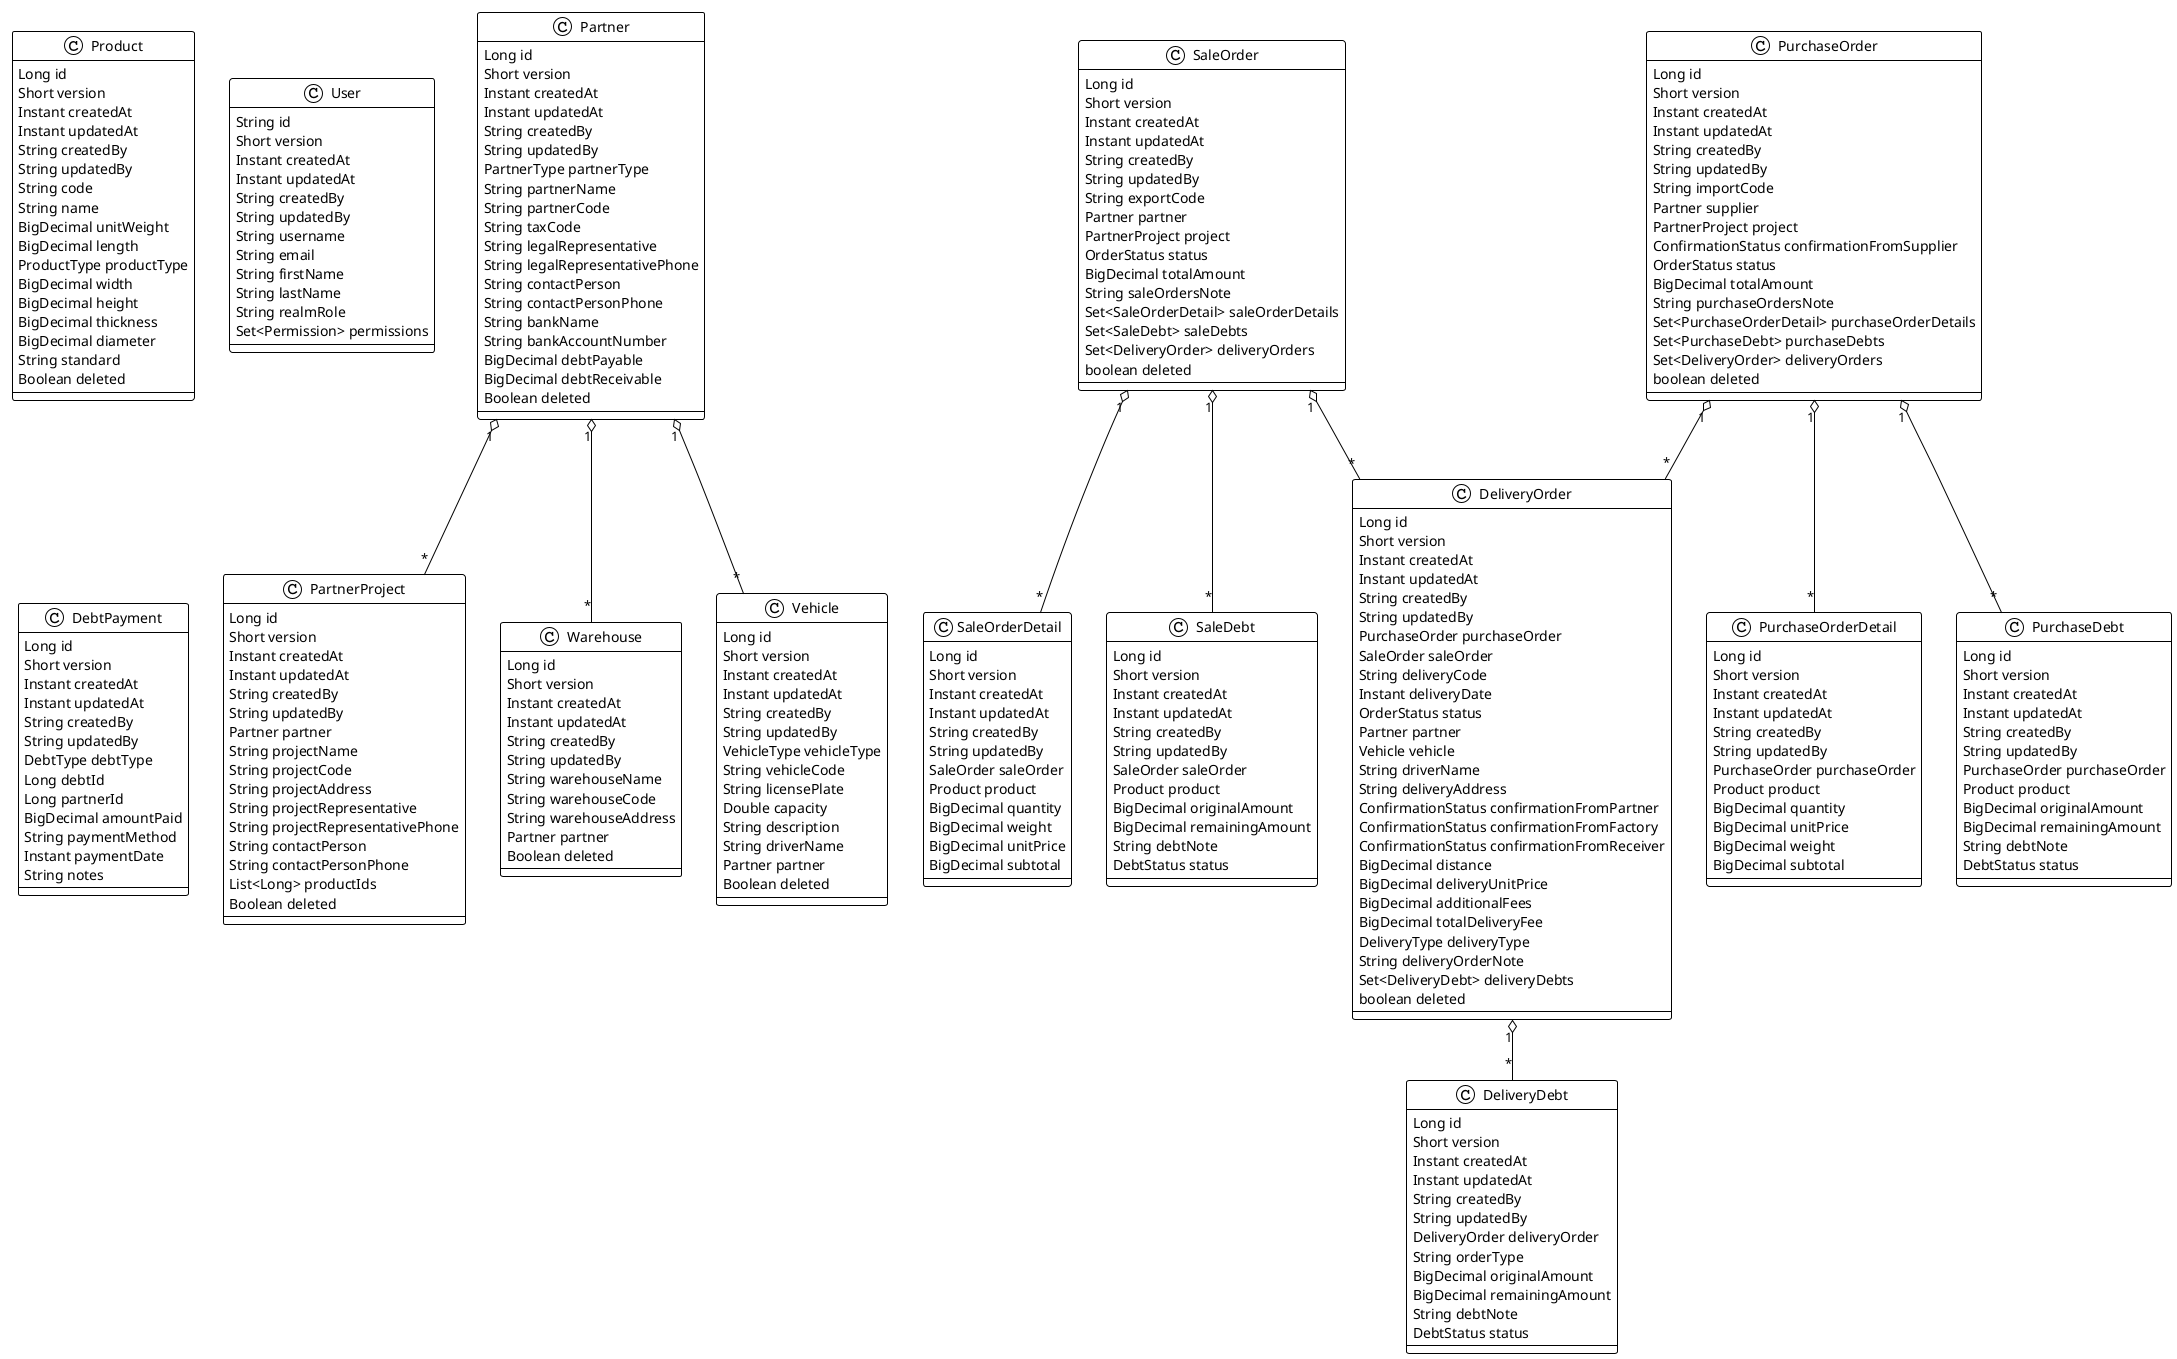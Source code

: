@startuml
!theme plain

' ==== PRODUCT ====
class Product {
  Long id
  Short version
  Instant createdAt
  Instant updatedAt
  String createdBy
  String updatedBy
  String code
  String name
  BigDecimal unitWeight
  BigDecimal length
  ProductType productType
  BigDecimal width
  BigDecimal height
  BigDecimal thickness
  BigDecimal diameter
  String standard
  Boolean deleted
}

' ==== PARTNER ====
class Partner {
  Long id
  Short version
  Instant createdAt
  Instant updatedAt
  String createdBy
  String updatedBy
  PartnerType partnerType
  String partnerName
  String partnerCode
  String taxCode
  String legalRepresentative
  String legalRepresentativePhone
  String contactPerson
  String contactPersonPhone
  String bankName
  String bankAccountNumber
  BigDecimal debtPayable
  BigDecimal debtReceivable
  Boolean deleted
}

class PartnerProject {
  Long id
  Short version
  Instant createdAt
  Instant updatedAt
  String createdBy
  String updatedBy
  Partner partner
  String projectName
  String projectCode
  String projectAddress
  String projectRepresentative
  String projectRepresentativePhone
  String contactPerson
  String contactPersonPhone
  List<Long> productIds
  Boolean deleted
}
Partner "1" o-- "*" PartnerProject

class Warehouse {
  Long id
  Short version
  Instant createdAt
  Instant updatedAt
  String createdBy
  String updatedBy
  String warehouseName
  String warehouseCode
  String warehouseAddress
  Partner partner
  Boolean deleted
}
Partner "1" o-- "*" Warehouse

class Vehicle {
  Long id
  Short version
  Instant createdAt
  Instant updatedAt
  String createdBy
  String updatedBy
  VehicleType vehicleType
  String vehicleCode
  String licensePlate
  Double capacity
  String description
  String driverName
  Partner partner
  Boolean deleted
}
Partner "1" o-- "*" Vehicle

' ==== USER ====
class User {
  String id
  Short version
  Instant createdAt
  Instant updatedAt
  String createdBy
  String updatedBy
  String username
  String email
  String firstName
  String lastName
  String realmRole
  Set<Permission> permissions
}

' ==== SALE ORDER ====
class SaleOrder {
  Long id
  Short version
  Instant createdAt
  Instant updatedAt
  String createdBy
  String updatedBy
  String exportCode
  Partner partner
  PartnerProject project
  OrderStatus status
  BigDecimal totalAmount
  String saleOrdersNote
  Set<SaleOrderDetail> saleOrderDetails
  Set<SaleDebt> saleDebts
  Set<DeliveryOrder> deliveryOrders
  boolean deleted
}

class SaleOrderDetail {
  Long id
  Short version
  Instant createdAt
  Instant updatedAt
  String createdBy
  String updatedBy
  SaleOrder saleOrder
  Product product
  BigDecimal quantity
  BigDecimal weight
  BigDecimal unitPrice
  BigDecimal subtotal
}
SaleOrder "1" o-- "*" SaleOrderDetail

class SaleDebt {
  Long id
  Short version
  Instant createdAt
  Instant updatedAt
  String createdBy
  String updatedBy
  SaleOrder saleOrder
  Product product
  BigDecimal originalAmount
  BigDecimal remainingAmount
  String debtNote
  DebtStatus status
}
SaleOrder "1" o-- "*" SaleDebt

SaleOrder "1" o-- "*" DeliveryOrder

' ==== PURCHASE ORDER ====
class PurchaseOrder {
  Long id
  Short version
  Instant createdAt
  Instant updatedAt
  String createdBy
  String updatedBy
  String importCode
  Partner supplier
  PartnerProject project
  ConfirmationStatus confirmationFromSupplier
  OrderStatus status
  BigDecimal totalAmount
  String purchaseOrdersNote
  Set<PurchaseOrderDetail> purchaseOrderDetails
  Set<PurchaseDebt> purchaseDebts
  Set<DeliveryOrder> deliveryOrders
  boolean deleted
}

class PurchaseOrderDetail {
  Long id
  Short version
  Instant createdAt
  Instant updatedAt
  String createdBy
  String updatedBy
  PurchaseOrder purchaseOrder
  Product product
  BigDecimal quantity
  BigDecimal unitPrice
  BigDecimal weight
  BigDecimal subtotal
}
PurchaseOrder "1" o-- "*" PurchaseOrderDetail

class PurchaseDebt {
  Long id
  Short version
  Instant createdAt
  Instant updatedAt
  String createdBy
  String updatedBy
  PurchaseOrder purchaseOrder
  Product product
  BigDecimal originalAmount
  BigDecimal remainingAmount
  String debtNote
  DebtStatus status
}
PurchaseOrder "1" o-- "*" PurchaseDebt

PurchaseOrder "1" o-- "*" DeliveryOrder

' ==== DELIVERY ORDER ====
class DeliveryOrder {
  Long id
  Short version
  Instant createdAt
  Instant updatedAt
  String createdBy
  String updatedBy
  PurchaseOrder purchaseOrder
  SaleOrder saleOrder
  String deliveryCode
  Instant deliveryDate
  OrderStatus status
  Partner partner
  Vehicle vehicle
  String driverName
  String deliveryAddress
  ConfirmationStatus confirmationFromPartner
  ConfirmationStatus confirmationFromFactory
  ConfirmationStatus confirmationFromReceiver
  BigDecimal distance
  BigDecimal deliveryUnitPrice
  BigDecimal additionalFees
  BigDecimal totalDeliveryFee
  DeliveryType deliveryType
  String deliveryOrderNote
  Set<DeliveryDebt> deliveryDebts
  boolean deleted
}

class DeliveryDebt {
  Long id
  Short version
  Instant createdAt
  Instant updatedAt
  String createdBy
  String updatedBy
  DeliveryOrder deliveryOrder
  String orderType
  BigDecimal originalAmount
  BigDecimal remainingAmount
  String debtNote
  DebtStatus status
}
DeliveryOrder "1" o-- "*" DeliveryDebt

' ==== DEBT PAYMENT ====
class DebtPayment {
  Long id
  Short version
  Instant createdAt
  Instant updatedAt
  String createdBy
  String updatedBy
  DebtType debtType
  Long debtId
  Long partnerId
  BigDecimal amountPaid
  String paymentMethod
  Instant paymentDate
  String notes
}

@enduml